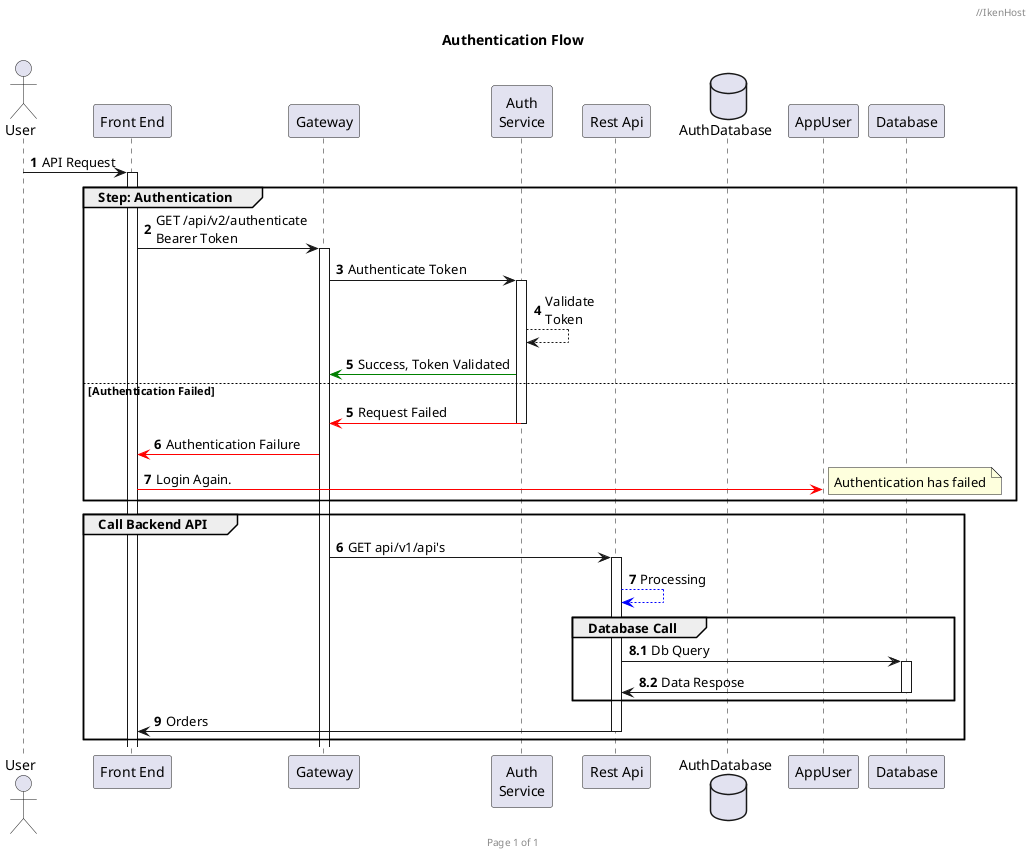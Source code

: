 @startuml Security Architecture
header //IkenHost
footer Page %page% of %lastpage%
title "Authentication Flow"
actor "User" as User
participant "Front End" as Portal
participant Gateway
participant "Auth\nService" as AuthService
participant "Rest Api" as AuthAPI
database AuthDatabase


autonumber
User -> Portal ++ : API Request
group Step: Authentication
    Portal -> Gateway ++: GET /api/v2/authenticate\nBearer Token
    Gateway -> AuthService ++: Authenticate Token
    AuthService --> AuthService : Validate\nToken
    AuthService -[#green]> Gateway : Success, Token Validated
else Authentication Failed
    autonumber 5
    AuthService -[#red]> Gateway -- : Request Failed
    Gateway -[#red]> Portal : Authentication Failure
    Portal -[#red]> AppUser : Login Again.
    note right : Authentication has failed
end

autonumber 6




group Call Backend API
    Gateway -> AuthAPI ++ : GET api/v1/api's
    AuthAPI --[#blue]> AuthAPI :Processing
    group Database Call
        autonumber 8.1
        AuthAPI -> Database ++: Db Query
        Database -> AuthAPI --: Data Respose
    end
    autonumber 9
    AuthAPI -> Portal --: Orders
end

@enduml
